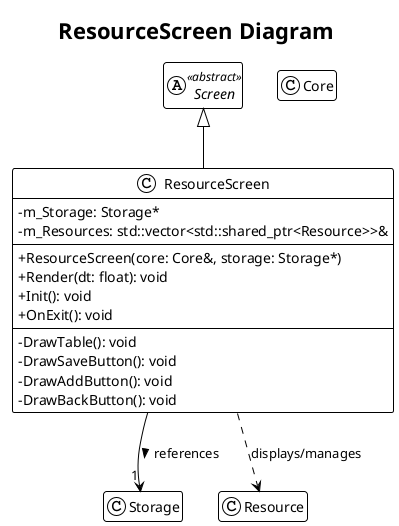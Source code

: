 @startuml
!theme plain
skinparam classAttributeIconSize 0
hide empty members
title ResourceScreen Diagram

' --- Forward declarations for context ---
abstract class Screen <<abstract>>
class Core
class Storage
class Resource

' --- The Concrete Screen Implementation ---
class ResourceScreen {
  - m_Storage: Storage*
  - m_Resources: std::vector<std::shared_ptr<Resource>>&
  --
  ' --- Public Methods ---
  + ResourceScreen(core: Core&, storage: Storage*)
  + Render(dt: float): void
  + Init(): void
  + OnExit(): void
  --
  ' --- Private UI Helper Methods ---
  - DrawTable(): void
  - DrawSaveButton(): void
  - DrawAddButton(): void
  - DrawBackButton(): void
}

' --- Relationships ---

' Inheritance: ResourceScreen is a type of Screen.
Screen <|-- ResourceScreen

' Association: ResourceScreen has a non-owning reference (raw pointer) to a single Storage object.
ResourceScreen --> "1" Storage : references >

' Dependency: The screen's main purpose is to display and manage a collection of Resource objects.
ResourceScreen ..> Resource : displays/manages

@enduml